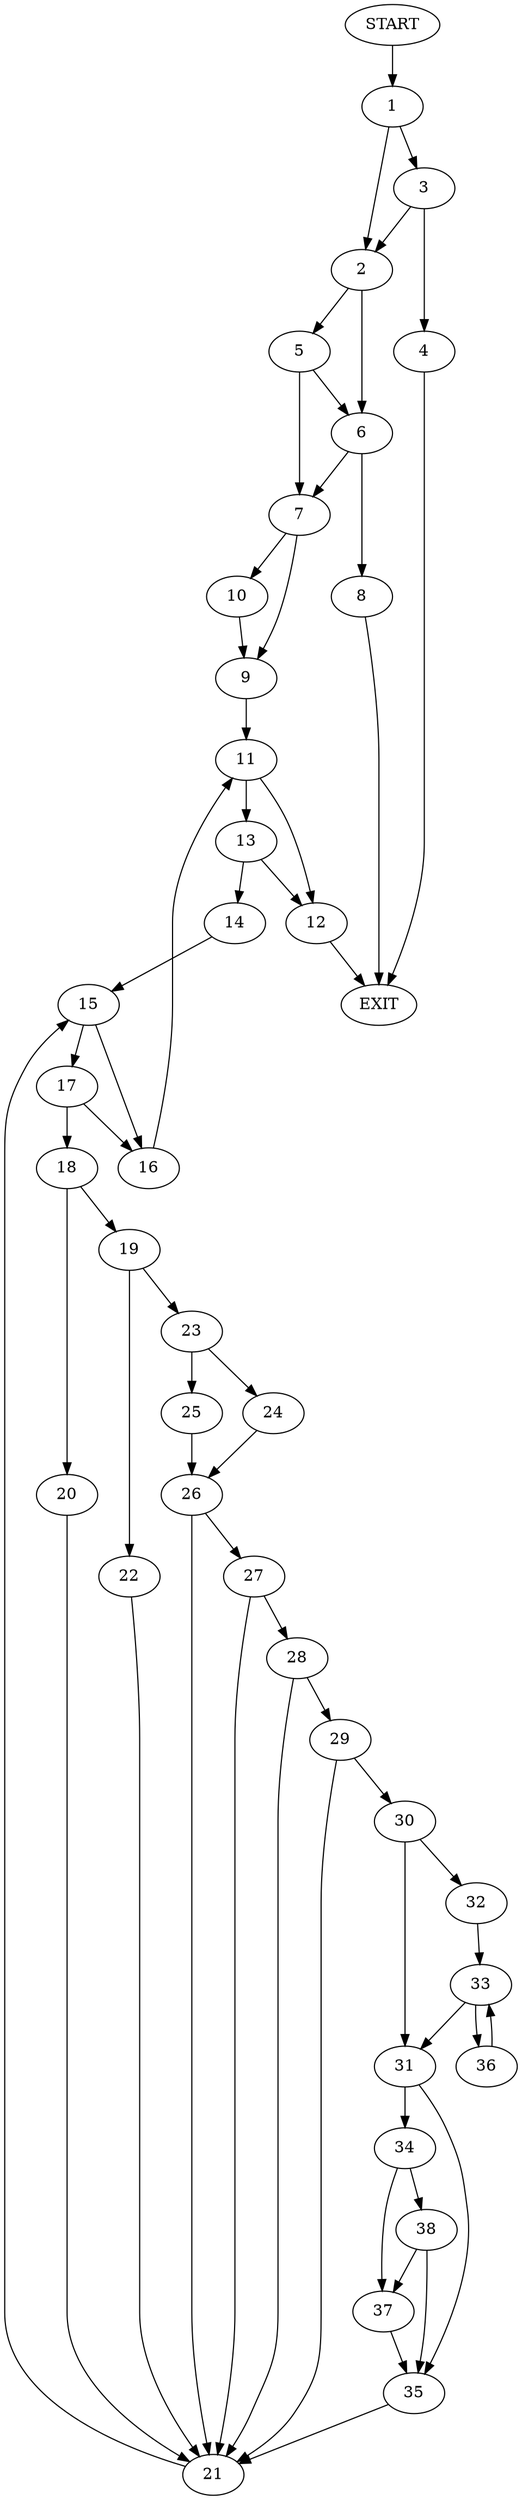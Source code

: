 digraph {
0 [label="START"]
39 [label="EXIT"]
0 -> 1
1 -> 2
1 -> 3
3 -> 2
3 -> 4
2 -> 5
2 -> 6
4 -> 39
6 -> 7
6 -> 8
5 -> 6
5 -> 7
7 -> 9
7 -> 10
8 -> 39
9 -> 11
10 -> 9
11 -> 12
11 -> 13
12 -> 39
13 -> 14
13 -> 12
14 -> 15
15 -> 16
15 -> 17
16 -> 11
17 -> 16
17 -> 18
18 -> 19
18 -> 20
20 -> 21
19 -> 22
19 -> 23
21 -> 15
22 -> 21
23 -> 24
23 -> 25
25 -> 26
24 -> 26
26 -> 21
26 -> 27
27 -> 21
27 -> 28
28 -> 21
28 -> 29
29 -> 30
29 -> 21
30 -> 31
30 -> 32
32 -> 33
31 -> 34
31 -> 35
33 -> 31
33 -> 36
36 -> 33
34 -> 37
34 -> 38
35 -> 21
37 -> 35
38 -> 37
38 -> 35
}
